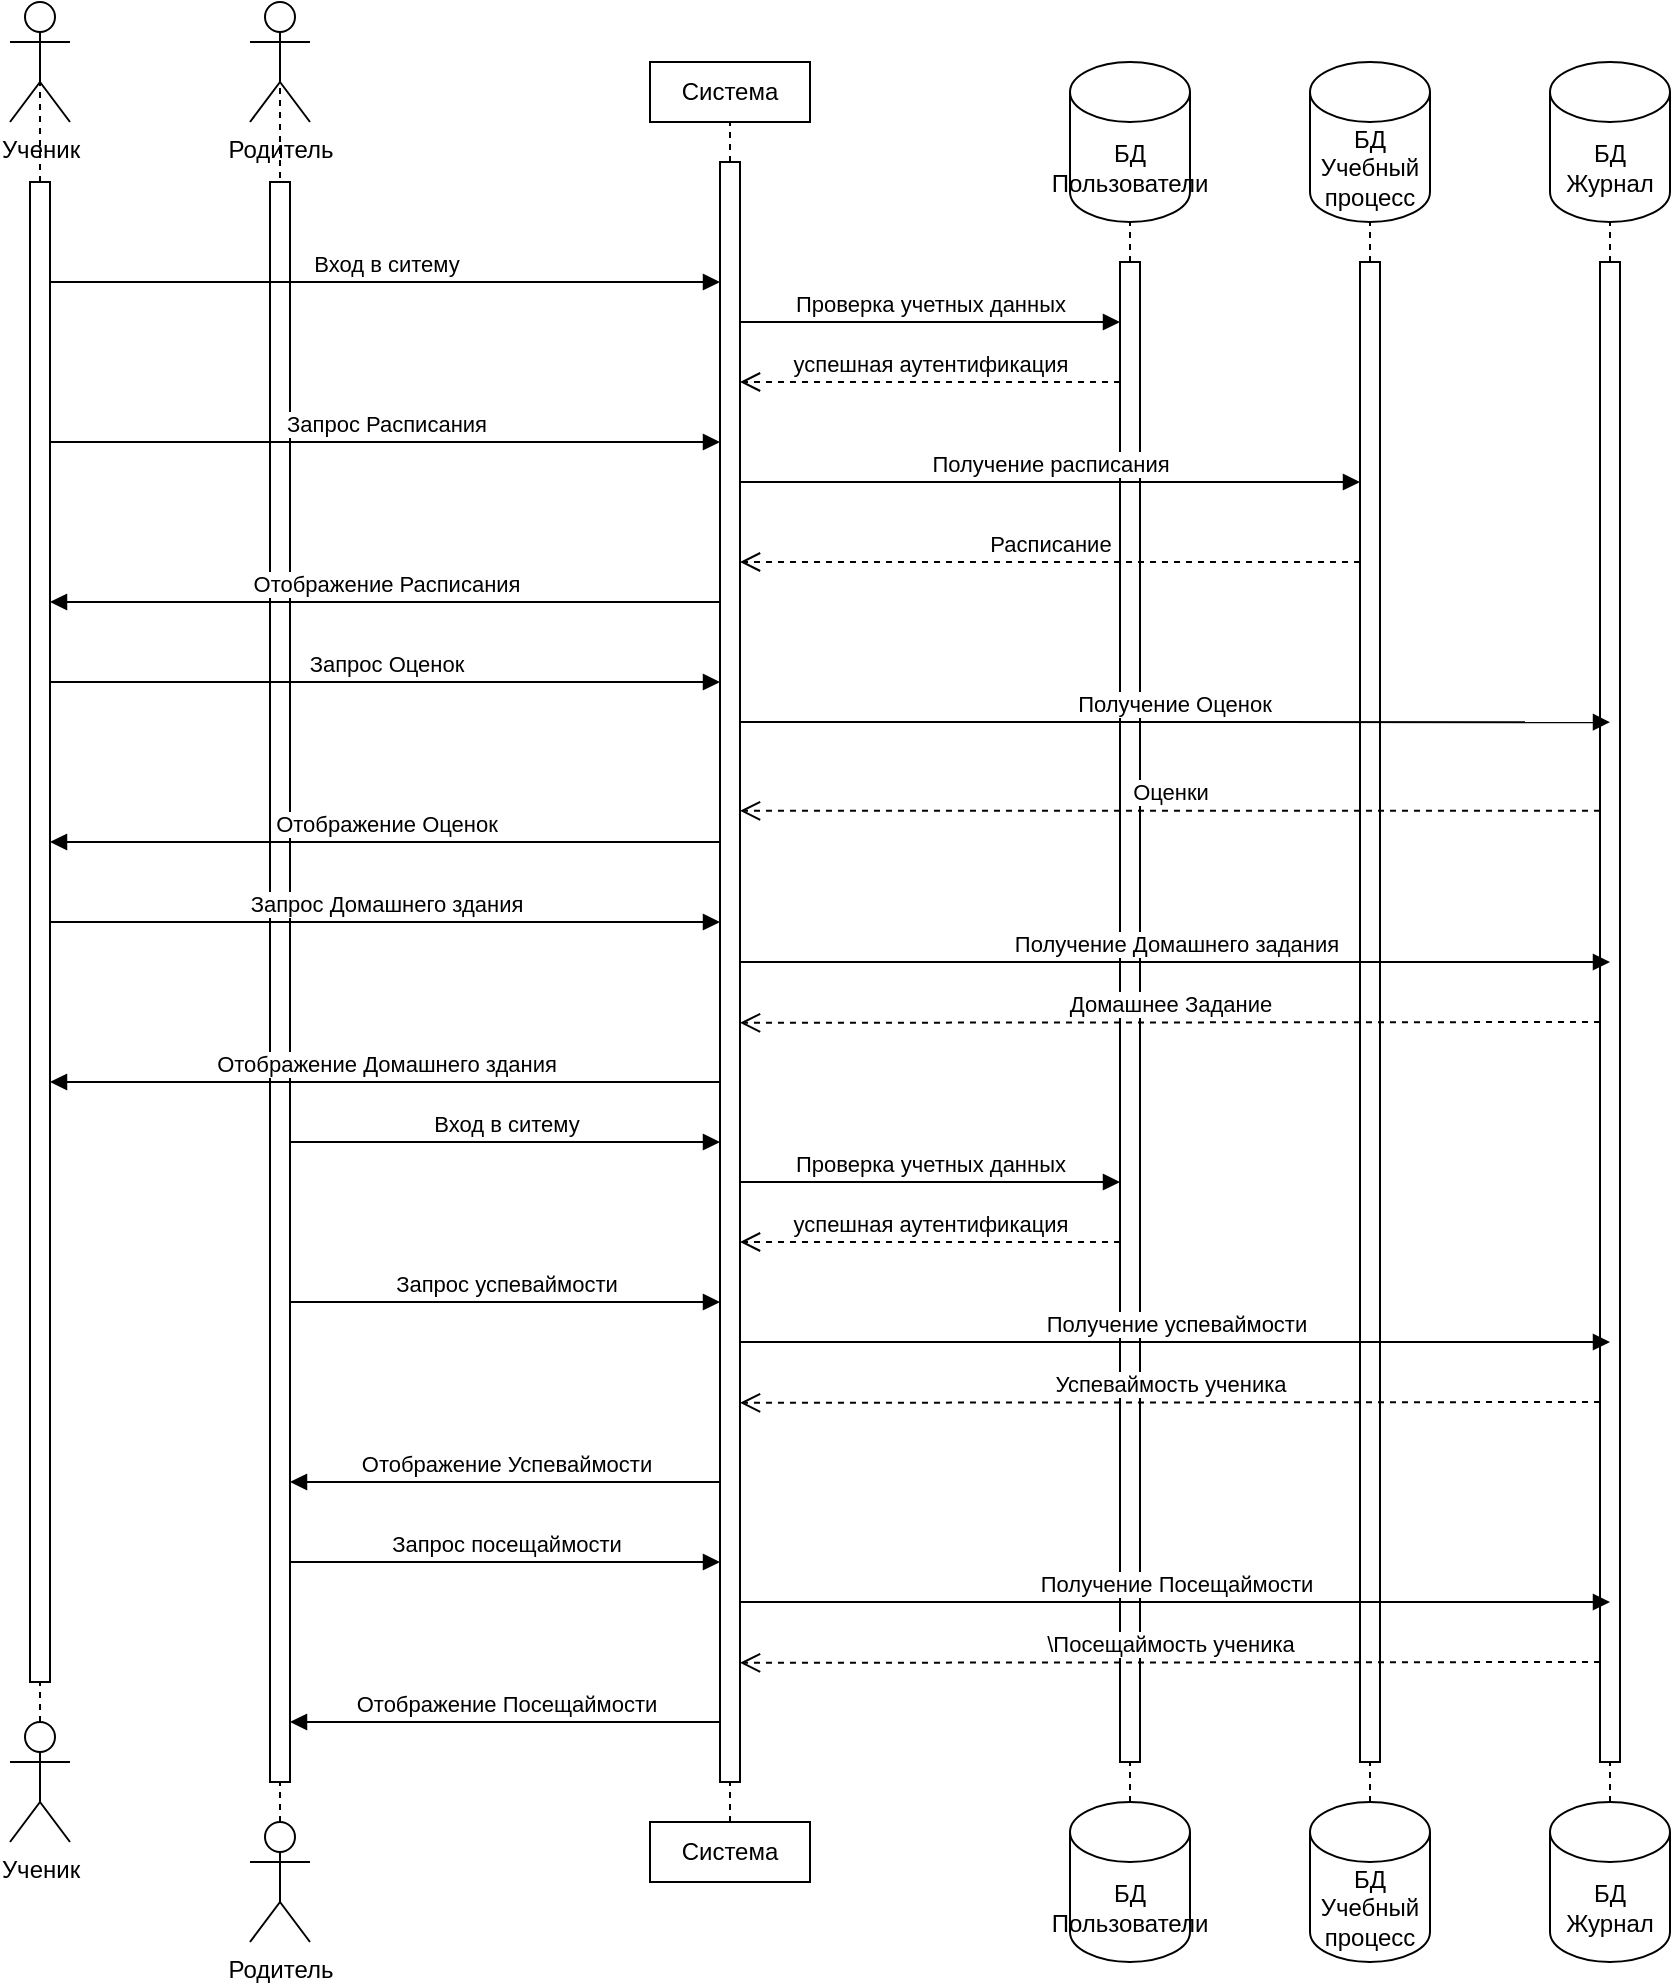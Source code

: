 <mxfile version="26.0.14">
  <diagram id="rgX3Qe_tJqYrVIA9QuoY" name="Страница — 1">
    <mxGraphModel dx="2380" dy="1116" grid="1" gridSize="10" guides="1" tooltips="1" connect="1" arrows="1" fold="1" page="1" pageScale="1" pageWidth="827" pageHeight="1169" math="0" shadow="0">
      <root>
        <mxCell id="0" />
        <mxCell id="1" parent="0" />
        <mxCell id="hX-DhDLl4wNPmmZeWAbL-1" value="Ученик" style="shape=umlActor;verticalLabelPosition=bottom;verticalAlign=top;html=1;outlineConnect=0;" vertex="1" parent="1">
          <mxGeometry x="40" y="20" width="30" height="60" as="geometry" />
        </mxCell>
        <mxCell id="hX-DhDLl4wNPmmZeWAbL-2" value="Родитель" style="shape=umlActor;verticalLabelPosition=bottom;verticalAlign=top;html=1;outlineConnect=0;" vertex="1" parent="1">
          <mxGeometry x="160" y="20" width="30" height="60" as="geometry" />
        </mxCell>
        <mxCell id="hX-DhDLl4wNPmmZeWAbL-5" value="Ученик" style="shape=umlActor;verticalLabelPosition=bottom;verticalAlign=top;html=1;outlineConnect=0;" vertex="1" parent="1">
          <mxGeometry x="40" y="880" width="30" height="60" as="geometry" />
        </mxCell>
        <mxCell id="hX-DhDLl4wNPmmZeWAbL-6" value="Родитель" style="shape=umlActor;verticalLabelPosition=bottom;verticalAlign=top;html=1;outlineConnect=0;" vertex="1" parent="1">
          <mxGeometry x="160" y="930" width="30" height="60" as="geometry" />
        </mxCell>
        <mxCell id="hX-DhDLl4wNPmmZeWAbL-7" value="" style="endArrow=none;dashed=1;html=1;rounded=0;exitX=0.5;exitY=0;exitDx=0;exitDy=0;exitPerimeter=0;entryX=0.5;entryY=0.5;entryDx=0;entryDy=0;entryPerimeter=0;" edge="1" parent="1" source="hX-DhDLl4wNPmmZeWAbL-9" target="hX-DhDLl4wNPmmZeWAbL-1">
          <mxGeometry width="50" height="50" relative="1" as="geometry">
            <mxPoint x="310" y="420" as="sourcePoint" />
            <mxPoint x="360" y="370" as="targetPoint" />
          </mxGeometry>
        </mxCell>
        <mxCell id="hX-DhDLl4wNPmmZeWAbL-8" value="" style="endArrow=none;dashed=1;html=1;rounded=0;entryX=0.5;entryY=0.5;entryDx=0;entryDy=0;entryPerimeter=0;exitX=0.5;exitY=0;exitDx=0;exitDy=0;exitPerimeter=0;" edge="1" parent="1" source="hX-DhDLl4wNPmmZeWAbL-6" target="hX-DhDLl4wNPmmZeWAbL-2">
          <mxGeometry width="50" height="50" relative="1" as="geometry">
            <mxPoint x="210" y="710" as="sourcePoint" />
            <mxPoint x="172.899" y="630" as="targetPoint" />
          </mxGeometry>
        </mxCell>
        <mxCell id="hX-DhDLl4wNPmmZeWAbL-10" value="" style="endArrow=none;dashed=1;html=1;rounded=0;exitX=0.5;exitY=0;exitDx=0;exitDy=0;exitPerimeter=0;entryX=0.5;entryY=0.5;entryDx=0;entryDy=0;entryPerimeter=0;" edge="1" parent="1" source="hX-DhDLl4wNPmmZeWAbL-5" target="hX-DhDLl4wNPmmZeWAbL-9">
          <mxGeometry width="50" height="50" relative="1" as="geometry">
            <mxPoint x="55" y="780" as="sourcePoint" />
            <mxPoint x="55" y="50" as="targetPoint" />
          </mxGeometry>
        </mxCell>
        <mxCell id="hX-DhDLl4wNPmmZeWAbL-9" value="" style="html=1;points=[[0,0,0,0,5],[0,1,0,0,-5],[1,0,0,0,5],[1,1,0,0,-5]];perimeter=orthogonalPerimeter;outlineConnect=0;targetShapes=umlLifeline;portConstraint=eastwest;newEdgeStyle={&quot;curved&quot;:0,&quot;rounded&quot;:0};" vertex="1" parent="1">
          <mxGeometry x="50" y="110" width="10" height="750" as="geometry" />
        </mxCell>
        <mxCell id="hX-DhDLl4wNPmmZeWAbL-11" value="" style="html=1;points=[[0,0,0,0,5],[0,1,0,0,-5],[1,0,0,0,5],[1,1,0,0,-5]];perimeter=orthogonalPerimeter;outlineConnect=0;targetShapes=umlLifeline;portConstraint=eastwest;newEdgeStyle={&quot;curved&quot;:0,&quot;rounded&quot;:0};" vertex="1" parent="1">
          <mxGeometry x="170" y="110" width="10" height="800" as="geometry" />
        </mxCell>
        <mxCell id="hX-DhDLl4wNPmmZeWAbL-13" value="Система" style="rounded=0;whiteSpace=wrap;html=1;" vertex="1" parent="1">
          <mxGeometry x="360" y="50" width="80" height="30" as="geometry" />
        </mxCell>
        <mxCell id="hX-DhDLl4wNPmmZeWAbL-14" value="Система" style="rounded=0;whiteSpace=wrap;html=1;" vertex="1" parent="1">
          <mxGeometry x="360" y="930" width="80" height="30" as="geometry" />
        </mxCell>
        <mxCell id="hX-DhDLl4wNPmmZeWAbL-15" value="" style="endArrow=none;dashed=1;html=1;rounded=0;exitX=0.5;exitY=0;exitDx=0;exitDy=0;entryX=0.5;entryY=1;entryDx=0;entryDy=0;" edge="1" parent="1" source="hX-DhDLl4wNPmmZeWAbL-16" target="hX-DhDLl4wNPmmZeWAbL-13">
          <mxGeometry width="50" height="50" relative="1" as="geometry">
            <mxPoint x="310" y="500" as="sourcePoint" />
            <mxPoint x="360" y="450" as="targetPoint" />
          </mxGeometry>
        </mxCell>
        <mxCell id="hX-DhDLl4wNPmmZeWAbL-17" value="" style="endArrow=none;dashed=1;html=1;rounded=0;exitX=0.5;exitY=0;exitDx=0;exitDy=0;entryX=0.5;entryY=1;entryDx=0;entryDy=0;" edge="1" parent="1" source="hX-DhDLl4wNPmmZeWAbL-14" target="hX-DhDLl4wNPmmZeWAbL-16">
          <mxGeometry width="50" height="50" relative="1" as="geometry">
            <mxPoint x="400" y="760" as="sourcePoint" />
            <mxPoint x="400" y="80" as="targetPoint" />
          </mxGeometry>
        </mxCell>
        <mxCell id="hX-DhDLl4wNPmmZeWAbL-16" value="" style="html=1;points=[[0,0,0,0,5],[0,1,0,0,-5],[1,0,0,0,5],[1,1,0,0,-5]];perimeter=orthogonalPerimeter;outlineConnect=0;targetShapes=umlLifeline;portConstraint=eastwest;newEdgeStyle={&quot;curved&quot;:0,&quot;rounded&quot;:0};" vertex="1" parent="1">
          <mxGeometry x="395" y="100" width="10" height="810" as="geometry" />
        </mxCell>
        <mxCell id="hX-DhDLl4wNPmmZeWAbL-18" value="Вход в ситему" style="html=1;verticalAlign=bottom;endArrow=block;curved=0;rounded=0;" edge="1" parent="1">
          <mxGeometry width="80" relative="1" as="geometry">
            <mxPoint x="60" y="160" as="sourcePoint" />
            <mxPoint x="395" y="160" as="targetPoint" />
          </mxGeometry>
        </mxCell>
        <mxCell id="hX-DhDLl4wNPmmZeWAbL-19" value="Отображение Расписания" style="html=1;verticalAlign=bottom;endArrow=block;curved=0;rounded=0;" edge="1" parent="1">
          <mxGeometry width="80" relative="1" as="geometry">
            <mxPoint x="395" y="320" as="sourcePoint" />
            <mxPoint x="60" y="320" as="targetPoint" />
          </mxGeometry>
        </mxCell>
        <mxCell id="hX-DhDLl4wNPmmZeWAbL-21" value="Запрос Расписания" style="html=1;verticalAlign=bottom;endArrow=block;curved=0;rounded=0;" edge="1" parent="1">
          <mxGeometry width="80" relative="1" as="geometry">
            <mxPoint x="60" y="240" as="sourcePoint" />
            <mxPoint x="395" y="240" as="targetPoint" />
          </mxGeometry>
        </mxCell>
        <mxCell id="hX-DhDLl4wNPmmZeWAbL-22" value="Запрос Оценок" style="html=1;verticalAlign=bottom;endArrow=block;curved=0;rounded=0;" edge="1" parent="1">
          <mxGeometry width="80" relative="1" as="geometry">
            <mxPoint x="60" y="360" as="sourcePoint" />
            <mxPoint x="395" y="360" as="targetPoint" />
          </mxGeometry>
        </mxCell>
        <mxCell id="hX-DhDLl4wNPmmZeWAbL-23" value="Отображение Оценок" style="html=1;verticalAlign=bottom;endArrow=block;curved=0;rounded=0;" edge="1" parent="1">
          <mxGeometry width="80" relative="1" as="geometry">
            <mxPoint x="395" y="440" as="sourcePoint" />
            <mxPoint x="60" y="440" as="targetPoint" />
          </mxGeometry>
        </mxCell>
        <mxCell id="hX-DhDLl4wNPmmZeWAbL-24" value="Запрос Домашнего здания" style="html=1;verticalAlign=bottom;endArrow=block;curved=0;rounded=0;" edge="1" parent="1">
          <mxGeometry width="80" relative="1" as="geometry">
            <mxPoint x="60" y="480" as="sourcePoint" />
            <mxPoint x="395" y="480" as="targetPoint" />
          </mxGeometry>
        </mxCell>
        <mxCell id="hX-DhDLl4wNPmmZeWAbL-25" value="Отображение Домашнего здания" style="html=1;verticalAlign=bottom;endArrow=block;curved=0;rounded=0;" edge="1" parent="1">
          <mxGeometry width="80" relative="1" as="geometry">
            <mxPoint x="395" y="560" as="sourcePoint" />
            <mxPoint x="60" y="560" as="targetPoint" />
          </mxGeometry>
        </mxCell>
        <mxCell id="hX-DhDLl4wNPmmZeWAbL-26" value="БД Пользователи" style="shape=cylinder3;whiteSpace=wrap;html=1;boundedLbl=1;backgroundOutline=1;size=15;" vertex="1" parent="1">
          <mxGeometry x="570" y="920" width="60" height="80" as="geometry" />
        </mxCell>
        <mxCell id="hX-DhDLl4wNPmmZeWAbL-27" value="БД Пользователи" style="shape=cylinder3;whiteSpace=wrap;html=1;boundedLbl=1;backgroundOutline=1;size=15;" vertex="1" parent="1">
          <mxGeometry x="570" y="50" width="60" height="80" as="geometry" />
        </mxCell>
        <mxCell id="hX-DhDLl4wNPmmZeWAbL-28" value="" style="endArrow=none;dashed=1;html=1;rounded=0;entryX=0.5;entryY=1;entryDx=0;entryDy=0;entryPerimeter=0;exitX=0.5;exitY=0;exitDx=0;exitDy=0;exitPerimeter=0;" edge="1" parent="1" source="hX-DhDLl4wNPmmZeWAbL-30" target="hX-DhDLl4wNPmmZeWAbL-27">
          <mxGeometry width="50" height="50" relative="1" as="geometry">
            <mxPoint x="370" y="350" as="sourcePoint" />
            <mxPoint x="420" y="300" as="targetPoint" />
          </mxGeometry>
        </mxCell>
        <mxCell id="hX-DhDLl4wNPmmZeWAbL-29" value="" style="endArrow=none;dashed=1;html=1;rounded=0;entryX=0.5;entryY=1;entryDx=0;entryDy=0;entryPerimeter=0;exitX=0.5;exitY=0;exitDx=0;exitDy=0;exitPerimeter=0;" edge="1" parent="1" source="hX-DhDLl4wNPmmZeWAbL-26" target="hX-DhDLl4wNPmmZeWAbL-30">
          <mxGeometry width="50" height="50" relative="1" as="geometry">
            <mxPoint x="600" y="470" as="sourcePoint" />
            <mxPoint x="600" y="130" as="targetPoint" />
          </mxGeometry>
        </mxCell>
        <mxCell id="hX-DhDLl4wNPmmZeWAbL-30" value="" style="html=1;points=[[0,0,0,0,5],[0,1,0,0,-5],[1,0,0,0,5],[1,1,0,0,-5]];perimeter=orthogonalPerimeter;outlineConnect=0;targetShapes=umlLifeline;portConstraint=eastwest;newEdgeStyle={&quot;curved&quot;:0,&quot;rounded&quot;:0};" vertex="1" parent="1">
          <mxGeometry x="595" y="150" width="10" height="750" as="geometry" />
        </mxCell>
        <mxCell id="hX-DhDLl4wNPmmZeWAbL-31" value="БД Учебный процесс" style="shape=cylinder3;whiteSpace=wrap;html=1;boundedLbl=1;backgroundOutline=1;size=15;" vertex="1" parent="1">
          <mxGeometry x="690" y="920" width="60" height="80" as="geometry" />
        </mxCell>
        <mxCell id="hX-DhDLl4wNPmmZeWAbL-32" value="БД Учебный процесс" style="shape=cylinder3;whiteSpace=wrap;html=1;boundedLbl=1;backgroundOutline=1;size=15;" vertex="1" parent="1">
          <mxGeometry x="690" y="50" width="60" height="80" as="geometry" />
        </mxCell>
        <mxCell id="hX-DhDLl4wNPmmZeWAbL-33" value="" style="endArrow=none;dashed=1;html=1;rounded=0;entryX=0.5;entryY=1;entryDx=0;entryDy=0;entryPerimeter=0;exitX=0.5;exitY=0;exitDx=0;exitDy=0;exitPerimeter=0;" edge="1" parent="1" source="hX-DhDLl4wNPmmZeWAbL-35" target="hX-DhDLl4wNPmmZeWAbL-32">
          <mxGeometry width="50" height="50" relative="1" as="geometry">
            <mxPoint x="490" y="350" as="sourcePoint" />
            <mxPoint x="540" y="300" as="targetPoint" />
          </mxGeometry>
        </mxCell>
        <mxCell id="hX-DhDLl4wNPmmZeWAbL-34" value="" style="endArrow=none;dashed=1;html=1;rounded=0;entryX=0.5;entryY=1;entryDx=0;entryDy=0;entryPerimeter=0;exitX=0.5;exitY=0;exitDx=0;exitDy=0;exitPerimeter=0;" edge="1" parent="1" source="hX-DhDLl4wNPmmZeWAbL-31" target="hX-DhDLl4wNPmmZeWAbL-35">
          <mxGeometry width="50" height="50" relative="1" as="geometry">
            <mxPoint x="720" y="470" as="sourcePoint" />
            <mxPoint x="720" y="130" as="targetPoint" />
          </mxGeometry>
        </mxCell>
        <mxCell id="hX-DhDLl4wNPmmZeWAbL-35" value="" style="html=1;points=[[0,0,0,0,5],[0,1,0,0,-5],[1,0,0,0,5],[1,1,0,0,-5]];perimeter=orthogonalPerimeter;outlineConnect=0;targetShapes=umlLifeline;portConstraint=eastwest;newEdgeStyle={&quot;curved&quot;:0,&quot;rounded&quot;:0};" vertex="1" parent="1">
          <mxGeometry x="715" y="150" width="10" height="750" as="geometry" />
        </mxCell>
        <mxCell id="hX-DhDLl4wNPmmZeWAbL-36" value="БД Журнал" style="shape=cylinder3;whiteSpace=wrap;html=1;boundedLbl=1;backgroundOutline=1;size=15;" vertex="1" parent="1">
          <mxGeometry x="810" y="920" width="60" height="80" as="geometry" />
        </mxCell>
        <mxCell id="hX-DhDLl4wNPmmZeWAbL-37" value="БД Журнал" style="shape=cylinder3;whiteSpace=wrap;html=1;boundedLbl=1;backgroundOutline=1;size=15;" vertex="1" parent="1">
          <mxGeometry x="810" y="50" width="60" height="80" as="geometry" />
        </mxCell>
        <mxCell id="hX-DhDLl4wNPmmZeWAbL-38" value="" style="endArrow=none;dashed=1;html=1;rounded=0;entryX=0.5;entryY=1;entryDx=0;entryDy=0;entryPerimeter=0;exitX=0.5;exitY=0;exitDx=0;exitDy=0;exitPerimeter=0;" edge="1" parent="1" source="hX-DhDLl4wNPmmZeWAbL-40" target="hX-DhDLl4wNPmmZeWAbL-37">
          <mxGeometry width="50" height="50" relative="1" as="geometry">
            <mxPoint x="610" y="350" as="sourcePoint" />
            <mxPoint x="660" y="300" as="targetPoint" />
          </mxGeometry>
        </mxCell>
        <mxCell id="hX-DhDLl4wNPmmZeWAbL-39" value="" style="endArrow=none;dashed=1;html=1;rounded=0;entryX=0.5;entryY=1;entryDx=0;entryDy=0;entryPerimeter=0;exitX=0.5;exitY=0;exitDx=0;exitDy=0;exitPerimeter=0;" edge="1" parent="1" source="hX-DhDLl4wNPmmZeWAbL-36" target="hX-DhDLl4wNPmmZeWAbL-40">
          <mxGeometry width="50" height="50" relative="1" as="geometry">
            <mxPoint x="840" y="470" as="sourcePoint" />
            <mxPoint x="840" y="130" as="targetPoint" />
          </mxGeometry>
        </mxCell>
        <mxCell id="hX-DhDLl4wNPmmZeWAbL-40" value="" style="html=1;points=[[0,0,0,0,5],[0,1,0,0,-5],[1,0,0,0,5],[1,1,0,0,-5]];perimeter=orthogonalPerimeter;outlineConnect=0;targetShapes=umlLifeline;portConstraint=eastwest;newEdgeStyle={&quot;curved&quot;:0,&quot;rounded&quot;:0};" vertex="1" parent="1">
          <mxGeometry x="835" y="150" width="10" height="750" as="geometry" />
        </mxCell>
        <mxCell id="hX-DhDLl4wNPmmZeWAbL-41" value="Проверка учетных данных" style="html=1;verticalAlign=bottom;endArrow=block;curved=0;rounded=0;" edge="1" parent="1">
          <mxGeometry width="80" relative="1" as="geometry">
            <mxPoint x="405" y="180.0" as="sourcePoint" />
            <mxPoint x="595" y="180.0" as="targetPoint" />
          </mxGeometry>
        </mxCell>
        <mxCell id="hX-DhDLl4wNPmmZeWAbL-42" value="успешная аутентификация" style="html=1;verticalAlign=bottom;endArrow=open;dashed=1;endSize=8;curved=0;rounded=0;" edge="1" parent="1">
          <mxGeometry relative="1" as="geometry">
            <mxPoint x="595" y="210.0" as="sourcePoint" />
            <mxPoint x="405" y="210.0" as="targetPoint" />
          </mxGeometry>
        </mxCell>
        <mxCell id="hX-DhDLl4wNPmmZeWAbL-43" value="Получение расписания" style="html=1;verticalAlign=bottom;endArrow=block;curved=0;rounded=0;" edge="1" parent="1" target="hX-DhDLl4wNPmmZeWAbL-35">
          <mxGeometry width="80" relative="1" as="geometry">
            <mxPoint x="405" y="260" as="sourcePoint" />
            <mxPoint x="740" y="260" as="targetPoint" />
          </mxGeometry>
        </mxCell>
        <mxCell id="hX-DhDLl4wNPmmZeWAbL-44" value="Расписание" style="html=1;verticalAlign=bottom;endArrow=open;dashed=1;endSize=8;curved=0;rounded=0;entryX=1.5;entryY=0.508;entryDx=0;entryDy=0;entryPerimeter=0;" edge="1" parent="1" source="hX-DhDLl4wNPmmZeWAbL-35">
          <mxGeometry relative="1" as="geometry">
            <mxPoint x="590" y="300.0" as="sourcePoint" />
            <mxPoint x="405" y="300.0" as="targetPoint" />
          </mxGeometry>
        </mxCell>
        <mxCell id="hX-DhDLl4wNPmmZeWAbL-45" value="Получение Оценок" style="html=1;verticalAlign=bottom;endArrow=block;curved=0;rounded=0;entryX=0.5;entryY=0.49;entryDx=0;entryDy=0;entryPerimeter=0;" edge="1" parent="1">
          <mxGeometry width="80" relative="1" as="geometry">
            <mxPoint x="405" y="380" as="sourcePoint" />
            <mxPoint x="840" y="380.1" as="targetPoint" />
          </mxGeometry>
        </mxCell>
        <mxCell id="hX-DhDLl4wNPmmZeWAbL-46" value="Получение Домашнего задания" style="html=1;verticalAlign=bottom;endArrow=block;curved=0;rounded=0;" edge="1" parent="1">
          <mxGeometry width="80" relative="1" as="geometry">
            <mxPoint x="405" y="500" as="sourcePoint" />
            <mxPoint x="840" y="500" as="targetPoint" />
          </mxGeometry>
        </mxCell>
        <mxCell id="hX-DhDLl4wNPmmZeWAbL-47" value="Оценки" style="html=1;verticalAlign=bottom;endArrow=open;dashed=1;endSize=8;curved=0;rounded=0;entryX=1.5;entryY=0.508;entryDx=0;entryDy=0;entryPerimeter=0;" edge="1" parent="1" source="hX-DhDLl4wNPmmZeWAbL-40">
          <mxGeometry relative="1" as="geometry">
            <mxPoint x="715" y="424.41" as="sourcePoint" />
            <mxPoint x="405" y="424.41" as="targetPoint" />
          </mxGeometry>
        </mxCell>
        <mxCell id="hX-DhDLl4wNPmmZeWAbL-48" value="Домашнее Задание" style="html=1;verticalAlign=bottom;endArrow=open;dashed=1;endSize=8;curved=0;rounded=0;entryX=1.5;entryY=0.508;entryDx=0;entryDy=0;entryPerimeter=0;" edge="1" parent="1">
          <mxGeometry relative="1" as="geometry">
            <mxPoint x="835" y="530" as="sourcePoint" />
            <mxPoint x="405" y="530.41" as="targetPoint" />
          </mxGeometry>
        </mxCell>
        <mxCell id="hX-DhDLl4wNPmmZeWAbL-49" value="Вход в ситему" style="html=1;verticalAlign=bottom;endArrow=block;curved=0;rounded=0;" edge="1" parent="1" target="hX-DhDLl4wNPmmZeWAbL-16">
          <mxGeometry width="80" relative="1" as="geometry">
            <mxPoint x="180" y="590" as="sourcePoint" />
            <mxPoint x="280" y="590" as="targetPoint" />
          </mxGeometry>
        </mxCell>
        <mxCell id="hX-DhDLl4wNPmmZeWAbL-50" value="Проверка учетных данных" style="html=1;verticalAlign=bottom;endArrow=block;curved=0;rounded=0;" edge="1" parent="1">
          <mxGeometry width="80" relative="1" as="geometry">
            <mxPoint x="405" y="610.0" as="sourcePoint" />
            <mxPoint x="595" y="610.0" as="targetPoint" />
          </mxGeometry>
        </mxCell>
        <mxCell id="hX-DhDLl4wNPmmZeWAbL-51" value="успешная аутентификация" style="html=1;verticalAlign=bottom;endArrow=open;dashed=1;endSize=8;curved=0;rounded=0;" edge="1" parent="1">
          <mxGeometry relative="1" as="geometry">
            <mxPoint x="595" y="640.0" as="sourcePoint" />
            <mxPoint x="405" y="640.0" as="targetPoint" />
          </mxGeometry>
        </mxCell>
        <mxCell id="hX-DhDLl4wNPmmZeWAbL-52" value="Запрос успеваймости" style="html=1;verticalAlign=bottom;endArrow=block;curved=0;rounded=0;" edge="1" parent="1">
          <mxGeometry width="80" relative="1" as="geometry">
            <mxPoint x="180" y="670" as="sourcePoint" />
            <mxPoint x="395" y="670" as="targetPoint" />
          </mxGeometry>
        </mxCell>
        <mxCell id="hX-DhDLl4wNPmmZeWAbL-53" value="Получение успеваймости" style="html=1;verticalAlign=bottom;endArrow=block;curved=0;rounded=0;" edge="1" parent="1">
          <mxGeometry width="80" relative="1" as="geometry">
            <mxPoint x="405" y="690" as="sourcePoint" />
            <mxPoint x="840" y="690" as="targetPoint" />
          </mxGeometry>
        </mxCell>
        <mxCell id="hX-DhDLl4wNPmmZeWAbL-54" value="Успеваймость ученика" style="html=1;verticalAlign=bottom;endArrow=open;dashed=1;endSize=8;curved=0;rounded=0;entryX=1.5;entryY=0.508;entryDx=0;entryDy=0;entryPerimeter=0;" edge="1" parent="1">
          <mxGeometry relative="1" as="geometry">
            <mxPoint x="835" y="720" as="sourcePoint" />
            <mxPoint x="405" y="720.41" as="targetPoint" />
          </mxGeometry>
        </mxCell>
        <mxCell id="hX-DhDLl4wNPmmZeWAbL-55" value="Отображение Успеваймости" style="html=1;verticalAlign=bottom;endArrow=block;curved=0;rounded=0;" edge="1" parent="1" target="hX-DhDLl4wNPmmZeWAbL-11">
          <mxGeometry width="80" relative="1" as="geometry">
            <mxPoint x="395" y="760" as="sourcePoint" />
            <mxPoint x="185" y="760" as="targetPoint" />
          </mxGeometry>
        </mxCell>
        <mxCell id="hX-DhDLl4wNPmmZeWAbL-56" value="Запрос посещаймости" style="html=1;verticalAlign=bottom;endArrow=block;curved=0;rounded=0;" edge="1" parent="1">
          <mxGeometry width="80" relative="1" as="geometry">
            <mxPoint x="180" y="800" as="sourcePoint" />
            <mxPoint x="395" y="800" as="targetPoint" />
          </mxGeometry>
        </mxCell>
        <mxCell id="hX-DhDLl4wNPmmZeWAbL-57" value="Получение Посещаймости" style="html=1;verticalAlign=bottom;endArrow=block;curved=0;rounded=0;" edge="1" parent="1">
          <mxGeometry width="80" relative="1" as="geometry">
            <mxPoint x="405" y="820" as="sourcePoint" />
            <mxPoint x="840" y="820" as="targetPoint" />
          </mxGeometry>
        </mxCell>
        <mxCell id="hX-DhDLl4wNPmmZeWAbL-58" value="\Посещаймость ученика" style="html=1;verticalAlign=bottom;endArrow=open;dashed=1;endSize=8;curved=0;rounded=0;entryX=1.5;entryY=0.508;entryDx=0;entryDy=0;entryPerimeter=0;" edge="1" parent="1">
          <mxGeometry relative="1" as="geometry">
            <mxPoint x="835" y="850" as="sourcePoint" />
            <mxPoint x="405" y="850.41" as="targetPoint" />
          </mxGeometry>
        </mxCell>
        <mxCell id="hX-DhDLl4wNPmmZeWAbL-59" value="Отображение Посещаймости" style="html=1;verticalAlign=bottom;endArrow=block;curved=0;rounded=0;" edge="1" parent="1">
          <mxGeometry width="80" relative="1" as="geometry">
            <mxPoint x="395" y="880" as="sourcePoint" />
            <mxPoint x="180" y="880" as="targetPoint" />
          </mxGeometry>
        </mxCell>
      </root>
    </mxGraphModel>
  </diagram>
</mxfile>
